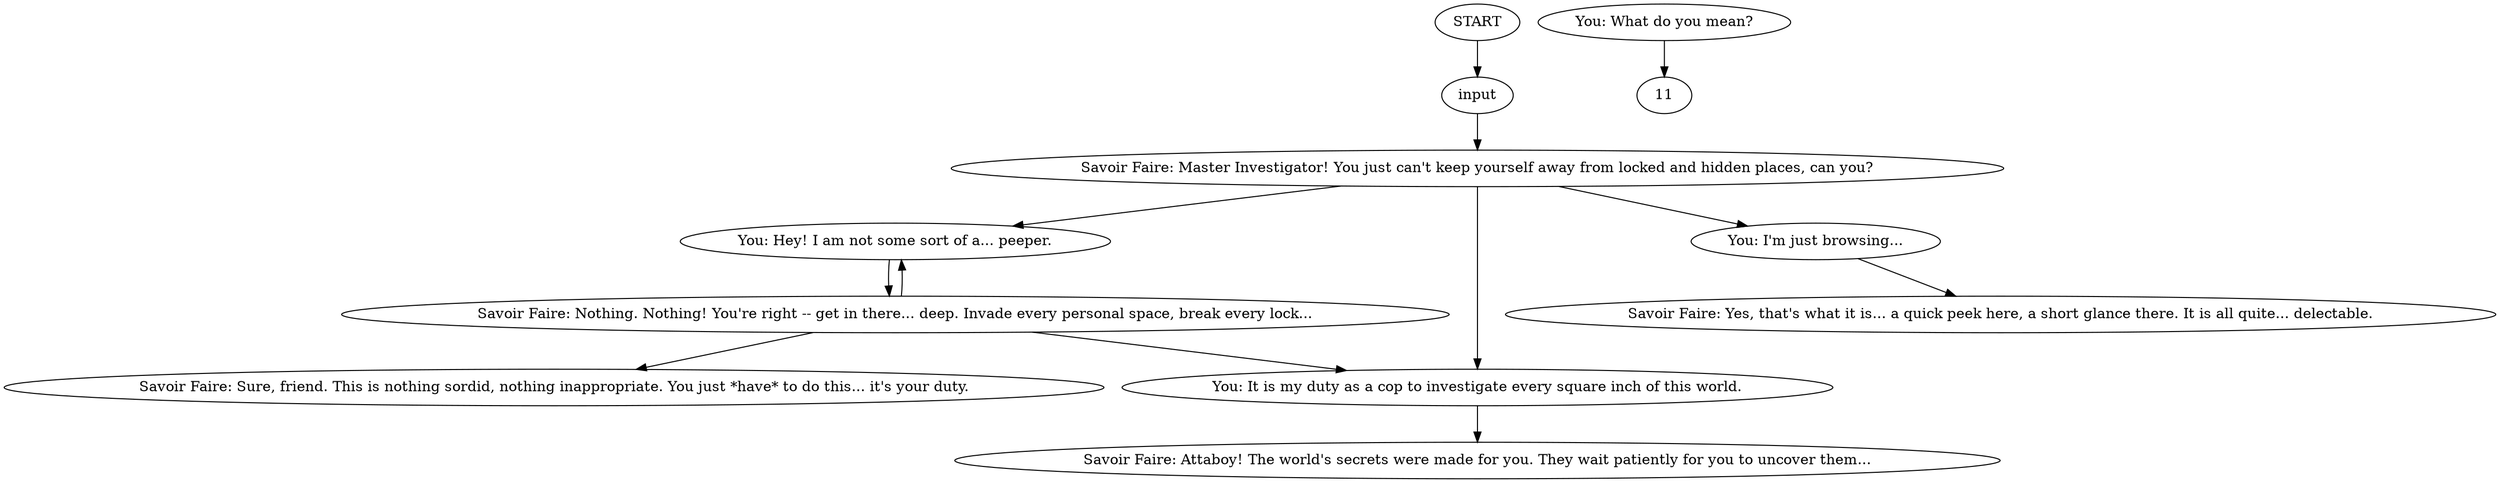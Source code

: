 # THOUGHT / WHAT LIES BENEATH
# Broke into Cuno's parents' room and communist apartment and Gary's apartment and church – counter. Global thought after 2.
# ==================================================
digraph G {
	  0 [label="START"];
	  1 [label="input"];
	  2 [label="Savoir Faire: Attaboy! The world's secrets were made for you. They wait patiently for you to uncover them..."];
	  3 [label="You: Hey! I am not some sort of a... peeper."];
	  4 [label="You: It is my duty as a cop to investigate every square inch of this world."];
	  5 [label="Savoir Faire: Master Investigator! You just can't keep yourself away from locked and hidden places, can you?"];
	  6 [label="Savoir Faire: Yes, that's what it is... a quick peek here, a short glance there. It is all quite... delectable."];
	  7 [label="You: What do you mean?"];
	  8 [label="You: I'm just browsing..."];
	  9 [label="Savoir Faire: Sure, friend. This is nothing sordid, nothing inappropriate. You just *have* to do this... it's your duty."];
	  10 [label="Savoir Faire: Nothing. Nothing! You're right -- get in there... deep. Invade every personal space, break every lock..."];
	  0 -> 1
	  1 -> 5
	  3 -> 10
	  4 -> 2
	  5 -> 8
	  5 -> 3
	  5 -> 4
	  7 -> 11
	  8 -> 6
	  10 -> 9
	  10 -> 3
	  10 -> 4
}

